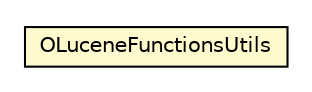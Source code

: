 #!/usr/local/bin/dot
#
# Class diagram 
# Generated by UMLGraph version R5_6-24-gf6e263 (http://www.umlgraph.org/)
#

digraph G {
	edge [fontname="Helvetica",fontsize=10,labelfontname="Helvetica",labelfontsize=10];
	node [fontname="Helvetica",fontsize=10,shape=plaintext];
	nodesep=0.25;
	ranksep=0.5;
	// com.orientechnologies.lucene.functions.OLuceneFunctionsUtils
	c4543108 [label=<<table title="com.orientechnologies.lucene.functions.OLuceneFunctionsUtils" border="0" cellborder="1" cellspacing="0" cellpadding="2" port="p" bgcolor="lemonChiffon" href="./OLuceneFunctionsUtils.html">
		<tr><td><table border="0" cellspacing="0" cellpadding="1">
<tr><td align="center" balign="center"> OLuceneFunctionsUtils </td></tr>
		</table></td></tr>
		</table>>, URL="./OLuceneFunctionsUtils.html", fontname="Helvetica", fontcolor="black", fontsize=10.0];
}

